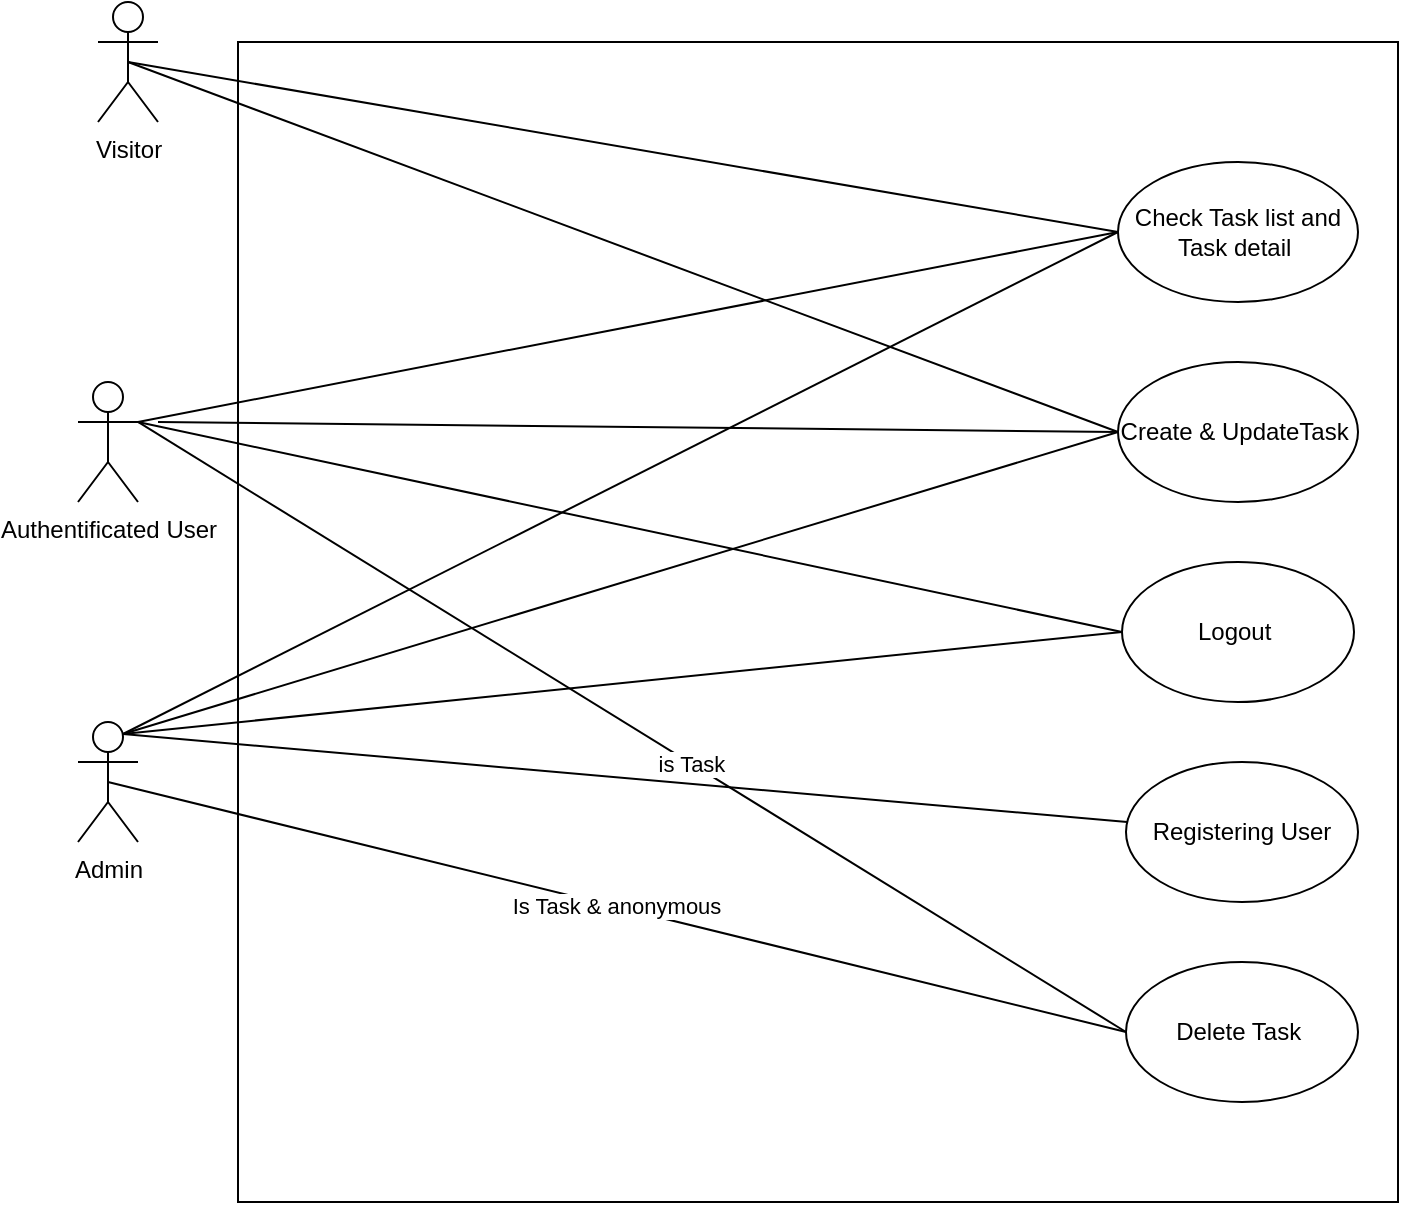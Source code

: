 <mxfile version="20.2.3" type="device"><diagram id="_7SXslYAF2q0DcCyj4qo" name="Page-1"><mxGraphModel dx="2225" dy="725" grid="1" gridSize="10" guides="1" tooltips="1" connect="1" arrows="1" fold="1" page="1" pageScale="1" pageWidth="827" pageHeight="1169" math="0" shadow="0"><root><mxCell id="0"/><mxCell id="1" parent="0"/><mxCell id="ASHSJl02IAq2eVLnG0_o-1" value="" style="whiteSpace=wrap;html=1;aspect=fixed;" parent="1" vertex="1"><mxGeometry x="80" y="170" width="580" height="580" as="geometry"/></mxCell><mxCell id="ASHSJl02IAq2eVLnG0_o-2" value="Visitor" style="shape=umlActor;verticalLabelPosition=bottom;verticalAlign=top;html=1;outlineConnect=0;" parent="1" vertex="1"><mxGeometry x="10" y="150" width="30" height="60" as="geometry"/></mxCell><mxCell id="ASHSJl02IAq2eVLnG0_o-3" value="Authentificated User" style="shape=umlActor;verticalLabelPosition=bottom;verticalAlign=top;html=1;outlineConnect=0;" parent="1" vertex="1"><mxGeometry y="340" width="30" height="60" as="geometry"/></mxCell><mxCell id="ASHSJl02IAq2eVLnG0_o-4" value="" style="endArrow=none;html=1;rounded=0;exitX=1;exitY=0.333;exitDx=0;exitDy=0;exitPerimeter=0;entryX=0;entryY=0.5;entryDx=0;entryDy=0;" parent="1" source="ASHSJl02IAq2eVLnG0_o-3" target="ASHSJl02IAq2eVLnG0_o-5" edge="1"><mxGeometry width="50" height="50" relative="1" as="geometry"><mxPoint x="100" y="400" as="sourcePoint"/><mxPoint x="100" y="340" as="targetPoint"/></mxGeometry></mxCell><mxCell id="ASHSJl02IAq2eVLnG0_o-5" value="Logout&amp;nbsp;" style="ellipse;whiteSpace=wrap;html=1;" parent="1" vertex="1"><mxGeometry x="522" y="430" width="116" height="70" as="geometry"/></mxCell><mxCell id="ASHSJl02IAq2eVLnG0_o-12" value="Registering User" style="ellipse;whiteSpace=wrap;html=1;" parent="1" vertex="1"><mxGeometry x="524" y="530" width="116" height="70" as="geometry"/></mxCell><mxCell id="ASHSJl02IAq2eVLnG0_o-13" value="Check Task list and Task detail&amp;nbsp;" style="ellipse;whiteSpace=wrap;html=1;" parent="1" vertex="1"><mxGeometry x="520" y="230" width="120" height="70" as="geometry"/></mxCell><mxCell id="ASHSJl02IAq2eVLnG0_o-15" value="" style="endArrow=none;html=1;rounded=0;exitX=0.75;exitY=0.1;exitDx=0;exitDy=0;exitPerimeter=0;" parent="1" source="j9eg8reA78XflTdnIdpq-1" target="ASHSJl02IAq2eVLnG0_o-12" edge="1"><mxGeometry width="50" height="50" relative="1" as="geometry"><mxPoint x="20" y="540" as="sourcePoint"/><mxPoint x="357.532" y="182.991" as="targetPoint"/></mxGeometry></mxCell><mxCell id="ASHSJl02IAq2eVLnG0_o-16" value="" style="endArrow=none;html=1;rounded=0;exitX=0.5;exitY=0.5;exitDx=0;exitDy=0;exitPerimeter=0;entryX=0;entryY=0.5;entryDx=0;entryDy=0;" parent="1" source="ASHSJl02IAq2eVLnG0_o-2" target="ASHSJl02IAq2eVLnG0_o-13" edge="1"><mxGeometry width="50" height="50" relative="1" as="geometry"><mxPoint x="96" y="220" as="sourcePoint"/><mxPoint x="230" y="210" as="targetPoint"/></mxGeometry></mxCell><mxCell id="ASHSJl02IAq2eVLnG0_o-20" value="" style="endArrow=none;html=1;rounded=0;entryX=0;entryY=0.5;entryDx=0;entryDy=0;exitX=1;exitY=0.333;exitDx=0;exitDy=0;exitPerimeter=0;" parent="1" source="ASHSJl02IAq2eVLnG0_o-3" target="ASHSJl02IAq2eVLnG0_o-13" edge="1"><mxGeometry width="50" height="50" relative="1" as="geometry"><mxPoint x="40" y="360" as="sourcePoint"/><mxPoint x="240" y="365" as="targetPoint"/></mxGeometry></mxCell><mxCell id="j9eg8reA78XflTdnIdpq-1" value="Admin" style="shape=umlActor;verticalLabelPosition=bottom;verticalAlign=top;html=1;outlineConnect=0;" vertex="1" parent="1"><mxGeometry y="510" width="30" height="60" as="geometry"/></mxCell><mxCell id="j9eg8reA78XflTdnIdpq-6" value="Create &amp;amp; UpdateTask&amp;nbsp;" style="ellipse;whiteSpace=wrap;html=1;" vertex="1" parent="1"><mxGeometry x="520" y="330" width="120" height="70" as="geometry"/></mxCell><mxCell id="j9eg8reA78XflTdnIdpq-7" value="" style="endArrow=none;html=1;rounded=0;entryX=0;entryY=0.5;entryDx=0;entryDy=0;" edge="1" parent="1" target="j9eg8reA78XflTdnIdpq-6"><mxGeometry width="50" height="50" relative="1" as="geometry"><mxPoint x="40" y="360" as="sourcePoint"/><mxPoint x="510.0" y="172.99" as="targetPoint"/></mxGeometry></mxCell><mxCell id="j9eg8reA78XflTdnIdpq-9" value="" style="endArrow=none;html=1;rounded=0;entryX=0;entryY=0.5;entryDx=0;entryDy=0;exitX=0.5;exitY=0.5;exitDx=0;exitDy=0;exitPerimeter=0;" edge="1" parent="1" source="ASHSJl02IAq2eVLnG0_o-2" target="j9eg8reA78XflTdnIdpq-6"><mxGeometry width="50" height="50" relative="1" as="geometry"><mxPoint x="40" y="180" as="sourcePoint"/><mxPoint x="510" y="260" as="targetPoint"/></mxGeometry></mxCell><mxCell id="j9eg8reA78XflTdnIdpq-10" value="" style="endArrow=none;html=1;rounded=0;entryX=0;entryY=0.5;entryDx=0;entryDy=0;exitX=0.75;exitY=0.1;exitDx=0;exitDy=0;exitPerimeter=0;" edge="1" parent="1" source="j9eg8reA78XflTdnIdpq-1" target="j9eg8reA78XflTdnIdpq-6"><mxGeometry width="50" height="50" relative="1" as="geometry"><mxPoint x="30" y="520" as="sourcePoint"/><mxPoint x="501.504" y="500.49" as="targetPoint"/></mxGeometry></mxCell><mxCell id="j9eg8reA78XflTdnIdpq-11" value="" style="endArrow=none;html=1;rounded=0;entryX=0;entryY=0.5;entryDx=0;entryDy=0;exitX=0.75;exitY=0.1;exitDx=0;exitDy=0;exitPerimeter=0;" edge="1" parent="1" source="j9eg8reA78XflTdnIdpq-1" target="ASHSJl02IAq2eVLnG0_o-13"><mxGeometry width="50" height="50" relative="1" as="geometry"><mxPoint x="30" y="510" as="sourcePoint"/><mxPoint x="520" y="295" as="targetPoint"/></mxGeometry></mxCell><mxCell id="j9eg8reA78XflTdnIdpq-12" value="" style="endArrow=none;html=1;rounded=0;entryX=0;entryY=0.5;entryDx=0;entryDy=0;exitX=0.75;exitY=0.1;exitDx=0;exitDy=0;exitPerimeter=0;" edge="1" parent="1" source="j9eg8reA78XflTdnIdpq-1" target="ASHSJl02IAq2eVLnG0_o-5"><mxGeometry width="50" height="50" relative="1" as="geometry"><mxPoint x="30" y="520" as="sourcePoint"/><mxPoint x="530" y="375" as="targetPoint"/></mxGeometry></mxCell><mxCell id="j9eg8reA78XflTdnIdpq-13" value="Delete Task&amp;nbsp;" style="ellipse;whiteSpace=wrap;html=1;" vertex="1" parent="1"><mxGeometry x="524" y="630" width="116" height="70" as="geometry"/></mxCell><mxCell id="j9eg8reA78XflTdnIdpq-14" value="Is Task &amp;amp; anonymous" style="endArrow=none;html=1;rounded=0;exitX=0.5;exitY=0.5;exitDx=0;exitDy=0;exitPerimeter=0;entryX=0;entryY=0.5;entryDx=0;entryDy=0;" edge="1" parent="1" source="j9eg8reA78XflTdnIdpq-1" target="j9eg8reA78XflTdnIdpq-13"><mxGeometry width="50" height="50" relative="1" as="geometry"><mxPoint x="32.5" y="526" as="sourcePoint"/><mxPoint x="534.602" y="569.969" as="targetPoint"/></mxGeometry></mxCell><mxCell id="j9eg8reA78XflTdnIdpq-15" value="" style="endArrow=none;html=1;rounded=0;exitX=1;exitY=0.333;exitDx=0;exitDy=0;exitPerimeter=0;entryX=0;entryY=0.5;entryDx=0;entryDy=0;" edge="1" parent="1" source="ASHSJl02IAq2eVLnG0_o-3" target="j9eg8reA78XflTdnIdpq-13"><mxGeometry width="50" height="50" relative="1" as="geometry"><mxPoint x="25" y="550" as="sourcePoint"/><mxPoint x="534" y="675" as="targetPoint"/></mxGeometry></mxCell><mxCell id="j9eg8reA78XflTdnIdpq-16" value="is Task&amp;nbsp;" style="edgeLabel;html=1;align=center;verticalAlign=middle;resizable=0;points=[];" vertex="1" connectable="0" parent="j9eg8reA78XflTdnIdpq-15"><mxGeometry x="0.123" y="1" relative="1" as="geometry"><mxPoint as="offset"/></mxGeometry></mxCell></root></mxGraphModel></diagram></mxfile>